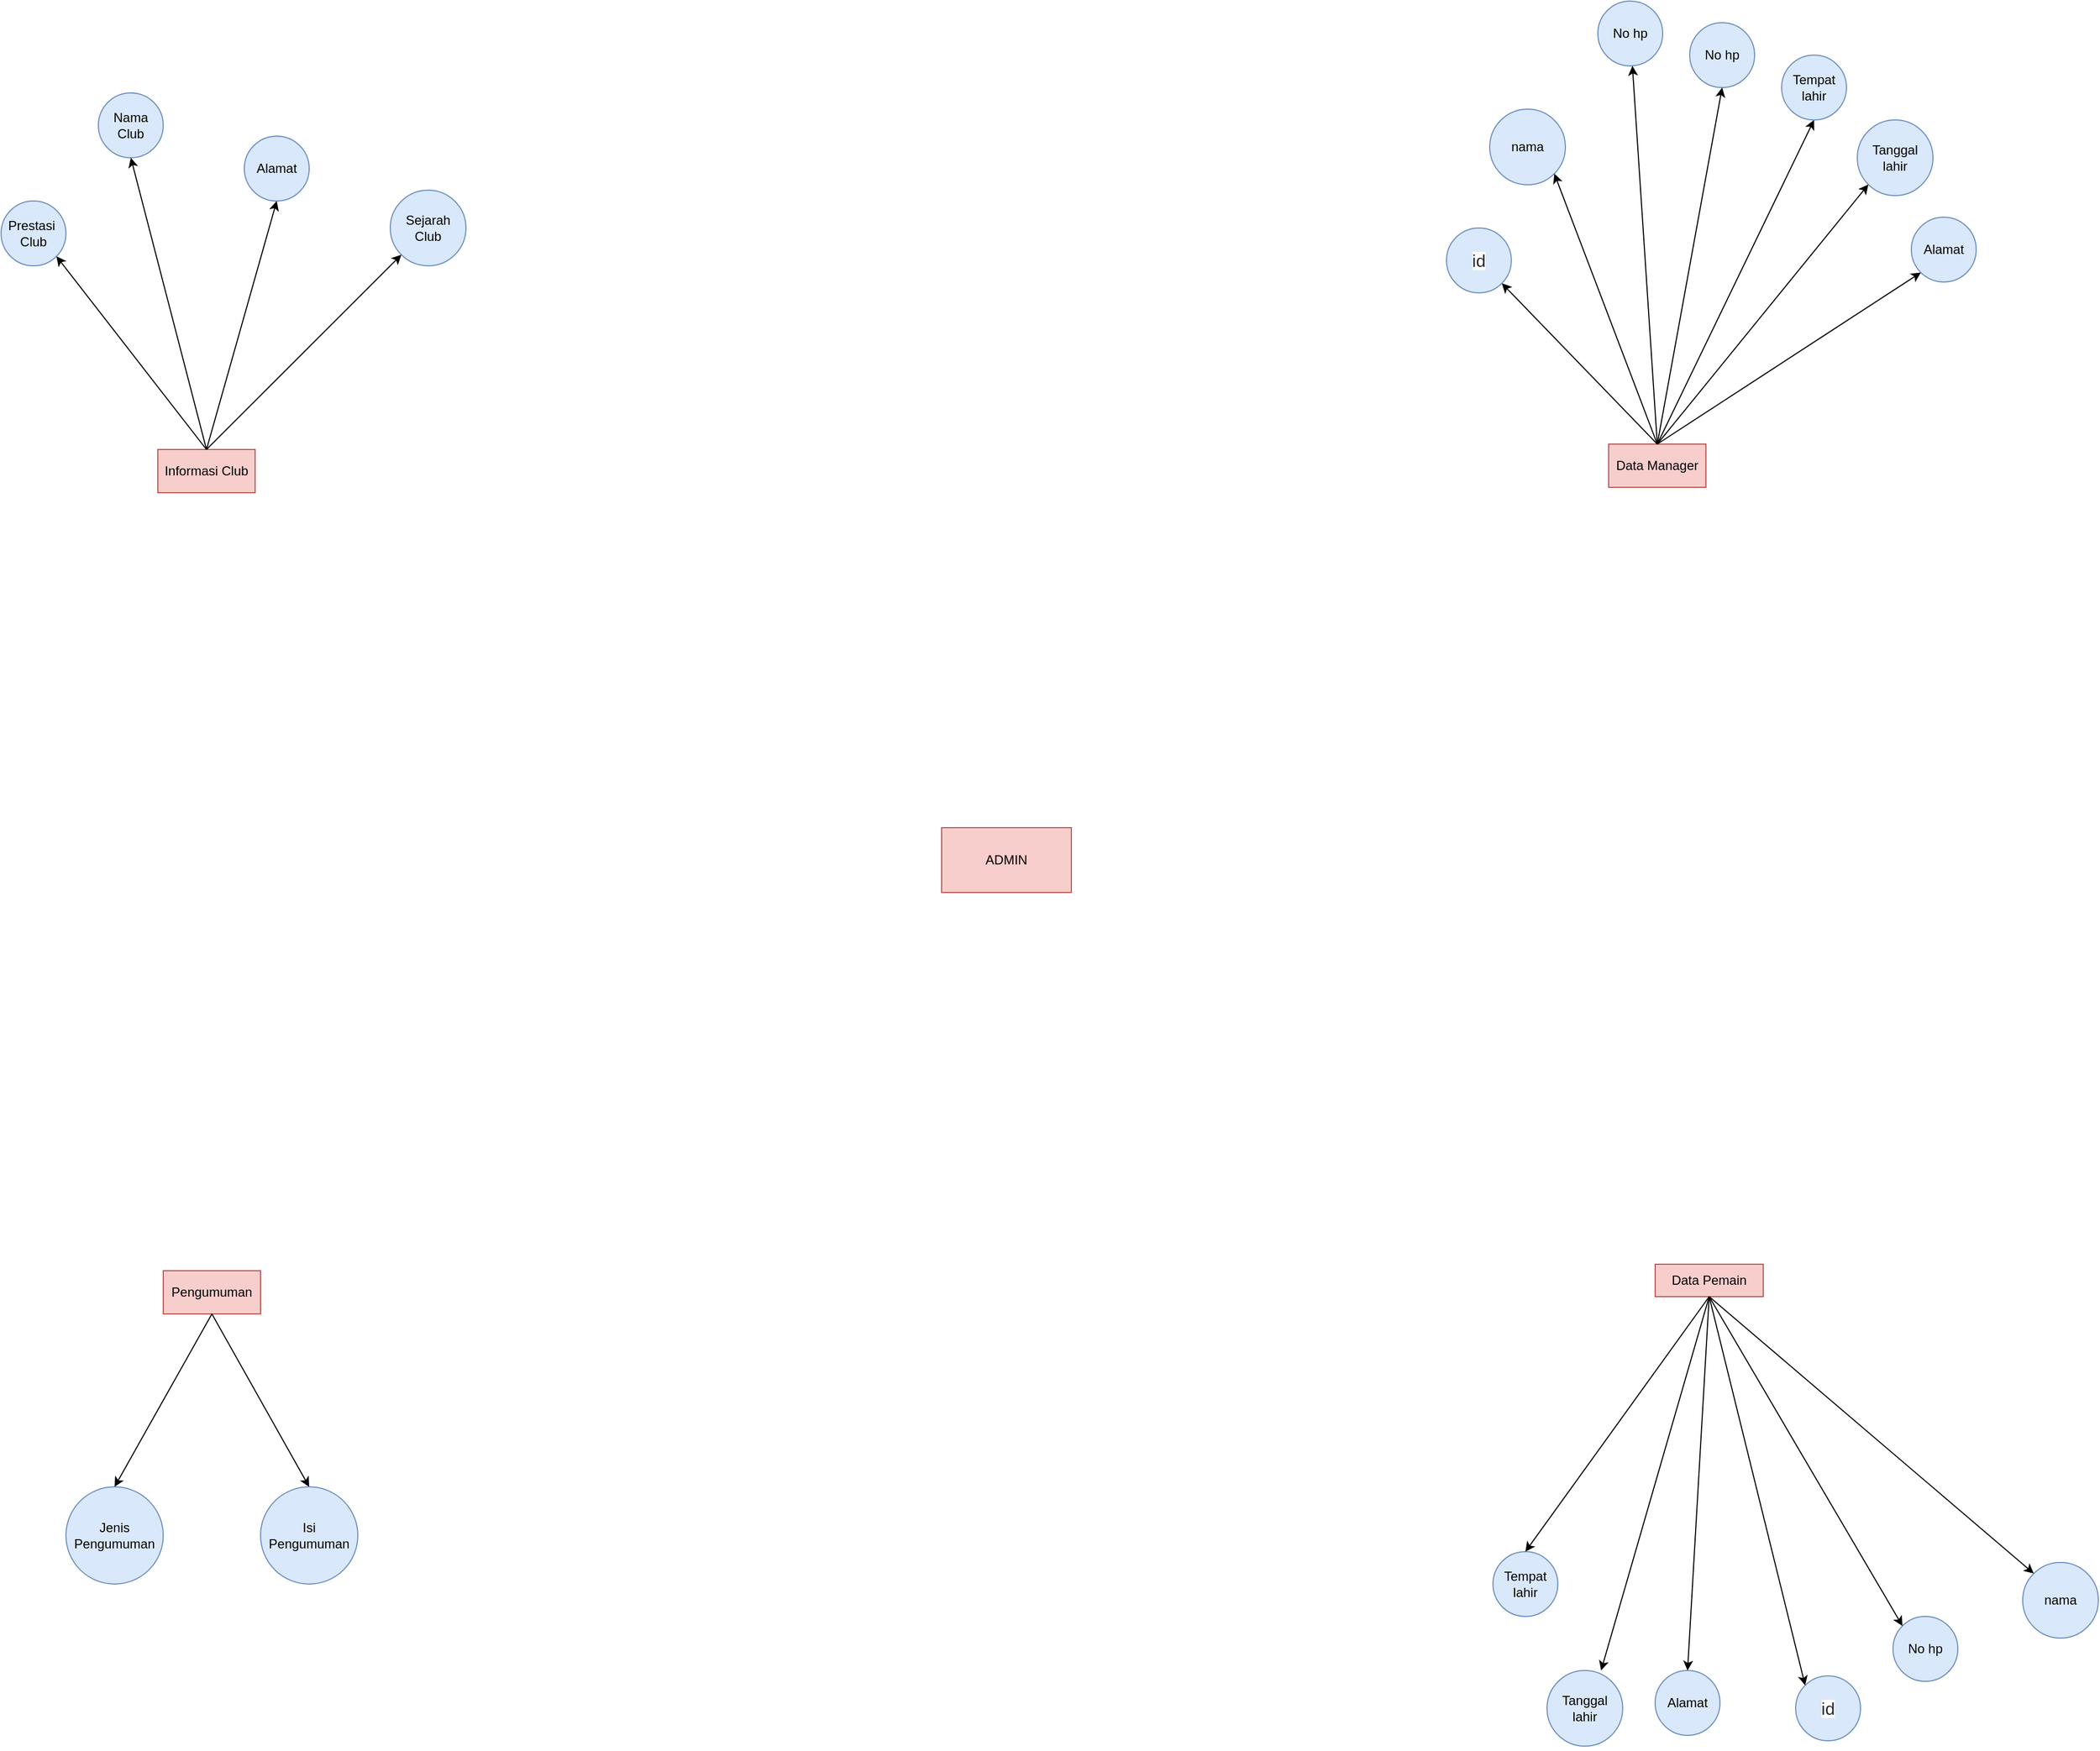 <mxfile version="17.2.0" type="github">
  <diagram id="qy5e-nrGj7jvqCf47gwL" name="Page-1">
    <mxGraphModel dx="3128" dy="1840" grid="1" gridSize="10" guides="1" tooltips="1" connect="1" arrows="1" fold="1" page="1" pageScale="1" pageWidth="827" pageHeight="1169" math="0" shadow="0">
      <root>
        <mxCell id="0" />
        <mxCell id="1" parent="0" />
        <mxCell id="XMYcgH01xHJw8_8YJU2a-71" value="" style="group" parent="1" vertex="1" connectable="0">
          <mxGeometry x="380" y="1440" width="270" height="290" as="geometry" />
        </mxCell>
        <mxCell id="XMYcgH01xHJw8_8YJU2a-4" value="Pengumuman" style="rounded=0;whiteSpace=wrap;html=1;fillColor=#f8cecc;strokeColor=#b85450;" parent="XMYcgH01xHJw8_8YJU2a-71" vertex="1">
          <mxGeometry x="90" width="90" height="40" as="geometry" />
        </mxCell>
        <mxCell id="XMYcgH01xHJw8_8YJU2a-64" value="Jenis Pengumuman" style="ellipse;whiteSpace=wrap;html=1;aspect=fixed;fillColor=#dae8fc;strokeColor=#6c8ebf;" parent="XMYcgH01xHJw8_8YJU2a-71" vertex="1">
          <mxGeometry y="200" width="90" height="90" as="geometry" />
        </mxCell>
        <mxCell id="XMYcgH01xHJw8_8YJU2a-65" value="Isi Pengumuman" style="ellipse;whiteSpace=wrap;html=1;aspect=fixed;fillColor=#dae8fc;strokeColor=#6c8ebf;" parent="XMYcgH01xHJw8_8YJU2a-71" vertex="1">
          <mxGeometry x="180" y="200" width="90" height="90" as="geometry" />
        </mxCell>
        <mxCell id="XMYcgH01xHJw8_8YJU2a-66" value="" style="endArrow=classic;html=1;rounded=0;entryX=0.5;entryY=0;entryDx=0;entryDy=0;exitX=0.5;exitY=1;exitDx=0;exitDy=0;" parent="XMYcgH01xHJw8_8YJU2a-71" source="XMYcgH01xHJw8_8YJU2a-4" target="XMYcgH01xHJw8_8YJU2a-64" edge="1">
          <mxGeometry width="50" height="50" relative="1" as="geometry">
            <mxPoint x="-100" y="-10" as="sourcePoint" />
            <mxPoint x="-248.787" y="-148.787" as="targetPoint" />
          </mxGeometry>
        </mxCell>
        <mxCell id="XMYcgH01xHJw8_8YJU2a-67" value="" style="endArrow=classic;html=1;rounded=0;entryX=0.5;entryY=0;entryDx=0;entryDy=0;exitX=0.5;exitY=1;exitDx=0;exitDy=0;" parent="XMYcgH01xHJw8_8YJU2a-71" source="XMYcgH01xHJw8_8YJU2a-4" target="XMYcgH01xHJw8_8YJU2a-65" edge="1">
          <mxGeometry width="50" height="50" relative="1" as="geometry">
            <mxPoint x="-90" as="sourcePoint" />
            <mxPoint x="-238.787" y="-138.787" as="targetPoint" />
          </mxGeometry>
        </mxCell>
        <mxCell id="XMYcgH01xHJw8_8YJU2a-72" value="" style="group" parent="1" vertex="1" connectable="0">
          <mxGeometry x="1700" y="1099" width="477" height="365" as="geometry" />
        </mxCell>
        <mxCell id="XMYcgH01xHJw8_8YJU2a-6" value="Data Pemain" style="rounded=0;whiteSpace=wrap;html=1;fillColor=#f8cecc;strokeColor=#b85450;" parent="XMYcgH01xHJw8_8YJU2a-72" vertex="1">
          <mxGeometry x="150" y="335" width="100" height="30" as="geometry" />
        </mxCell>
        <mxCell id="E6YnxDoNRxilf_INRTCB-10" style="edgeStyle=orthogonalEdgeStyle;rounded=0;orthogonalLoop=1;jettySize=auto;html=1;exitX=0.5;exitY=1;exitDx=0;exitDy=0;" parent="1" edge="1">
          <mxGeometry relative="1" as="geometry">
            <mxPoint x="1090" y="870" as="sourcePoint" />
            <mxPoint x="1090" y="870" as="targetPoint" />
          </mxGeometry>
        </mxCell>
        <mxCell id="XMYcgH01xHJw8_8YJU2a-35" value="Alamat" style="ellipse;whiteSpace=wrap;html=1;aspect=fixed;fillColor=#dae8fc;strokeColor=#6c8ebf;" parent="1" vertex="1">
          <mxGeometry x="1850" y="1810" width="60" height="60" as="geometry" />
        </mxCell>
        <mxCell id="XMYcgH01xHJw8_8YJU2a-44" value="" style="endArrow=classic;html=1;rounded=0;exitX=0.5;exitY=1;exitDx=0;exitDy=0;" parent="1" source="XMYcgH01xHJw8_8YJU2a-6" edge="1">
          <mxGeometry width="50" height="50" relative="1" as="geometry">
            <mxPoint x="2090.13" y="880.25" as="sourcePoint" />
            <mxPoint x="1880" y="1810" as="targetPoint" />
          </mxGeometry>
        </mxCell>
        <mxCell id="XMYcgH01xHJw8_8YJU2a-34" value="Tanggal lahir" style="ellipse;whiteSpace=wrap;html=1;aspect=fixed;fillColor=#dae8fc;strokeColor=#6c8ebf;" parent="1" vertex="1">
          <mxGeometry x="1750" y="1810" width="70" height="70" as="geometry" />
        </mxCell>
        <mxCell id="XMYcgH01xHJw8_8YJU2a-42" value="" style="endArrow=classic;html=1;rounded=0;exitX=0.5;exitY=1;exitDx=0;exitDy=0;" parent="1" source="XMYcgH01xHJw8_8YJU2a-6" edge="1">
          <mxGeometry width="50" height="50" relative="1" as="geometry">
            <mxPoint x="1920" y="810" as="sourcePoint" />
            <mxPoint x="1800" y="1810" as="targetPoint" />
          </mxGeometry>
        </mxCell>
        <mxCell id="XMYcgH01xHJw8_8YJU2a-33" value="Tempat lahir" style="ellipse;whiteSpace=wrap;html=1;aspect=fixed;fillColor=#dae8fc;strokeColor=#6c8ebf;" parent="1" vertex="1">
          <mxGeometry x="1700" y="1700" width="60" height="60" as="geometry" />
        </mxCell>
        <mxCell id="XMYcgH01xHJw8_8YJU2a-32" value="No hp" style="ellipse;whiteSpace=wrap;html=1;aspect=fixed;fillColor=#dae8fc;strokeColor=#6c8ebf;" parent="1" vertex="1">
          <mxGeometry x="2070" y="1760" width="60" height="60" as="geometry" />
        </mxCell>
        <mxCell id="XMYcgH01xHJw8_8YJU2a-40" value="" style="endArrow=classic;html=1;rounded=0;entryX=0;entryY=0;entryDx=0;entryDy=0;exitX=0.5;exitY=1;exitDx=0;exitDy=0;" parent="1" source="XMYcgH01xHJw8_8YJU2a-6" target="XMYcgH01xHJw8_8YJU2a-32" edge="1">
          <mxGeometry width="50" height="50" relative="1" as="geometry">
            <mxPoint x="1867" y="795" as="sourcePoint" />
            <mxPoint x="1826.879" y="519.999" as="targetPoint" />
          </mxGeometry>
        </mxCell>
        <mxCell id="XMYcgH01xHJw8_8YJU2a-31" value="nama" style="ellipse;whiteSpace=wrap;html=1;aspect=fixed;fillColor=#dae8fc;strokeColor=#6c8ebf;" parent="1" vertex="1">
          <mxGeometry x="2190" y="1710" width="70" height="70" as="geometry" />
        </mxCell>
        <mxCell id="XMYcgH01xHJw8_8YJU2a-38" value="" style="endArrow=classic;html=1;rounded=0;entryX=0;entryY=0;entryDx=0;entryDy=0;exitX=0.5;exitY=1;exitDx=0;exitDy=0;" parent="1" source="XMYcgH01xHJw8_8YJU2a-6" target="XMYcgH01xHJw8_8YJU2a-31" edge="1">
          <mxGeometry width="50" height="50" relative="1" as="geometry">
            <mxPoint x="1867" y="795" as="sourcePoint" />
            <mxPoint x="2017" y="545" as="targetPoint" />
          </mxGeometry>
        </mxCell>
        <mxCell id="XMYcgH01xHJw8_8YJU2a-25" value="&#xa;&#xa;&lt;span style=&quot;color: rgb(36, 41, 47); font-size: 16px; font-style: normal; font-weight: 400; letter-spacing: normal; text-align: left; text-indent: 0px; text-transform: none; word-spacing: 0px; background-color: rgb(255, 255, 255); display: inline; float: none;&quot;&gt;id&lt;/span&gt;&#xa;&#xa;" style="ellipse;whiteSpace=wrap;html=1;aspect=fixed;fillColor=#dae8fc;strokeColor=#6c8ebf;" parent="1" vertex="1">
          <mxGeometry x="1980" y="1815" width="60" height="60" as="geometry" />
        </mxCell>
        <mxCell id="XMYcgH01xHJw8_8YJU2a-39" value="" style="endArrow=classic;html=1;rounded=0;entryX=0;entryY=0;entryDx=0;entryDy=0;exitX=0.5;exitY=1;exitDx=0;exitDy=0;" parent="1" source="XMYcgH01xHJw8_8YJU2a-6" target="XMYcgH01xHJw8_8YJU2a-25" edge="1">
          <mxGeometry width="50" height="50" relative="1" as="geometry">
            <mxPoint x="1920" y="810" as="sourcePoint" />
            <mxPoint x="2017" y="545" as="targetPoint" />
          </mxGeometry>
        </mxCell>
        <mxCell id="XMYcgH01xHJw8_8YJU2a-41" value="" style="endArrow=classic;html=1;rounded=0;exitX=0.5;exitY=1;exitDx=0;exitDy=0;" parent="1" source="XMYcgH01xHJw8_8YJU2a-6" edge="1">
          <mxGeometry width="50" height="50" relative="1" as="geometry">
            <mxPoint x="1700" y="1460" as="sourcePoint" />
            <mxPoint x="1730" y="1700" as="targetPoint" />
          </mxGeometry>
        </mxCell>
        <mxCell id="AfXBwzmE9mWYdlks_GKJ-25" value="" style="group" vertex="1" connectable="0" parent="1">
          <mxGeometry x="320" y="350" width="430" height="370" as="geometry" />
        </mxCell>
        <mxCell id="XMYcgH01xHJw8_8YJU2a-74" value="" style="group" parent="AfXBwzmE9mWYdlks_GKJ-25" vertex="1" connectable="0">
          <mxGeometry x="40" y="120" width="290" height="250" as="geometry" />
        </mxCell>
        <mxCell id="XMYcgH01xHJw8_8YJU2a-7" value="Informasi Club" style="rounded=0;whiteSpace=wrap;html=1;fillColor=#f8cecc;strokeColor=#b85450;" parent="XMYcgH01xHJw8_8YJU2a-74" vertex="1">
          <mxGeometry x="105" y="210" width="90" height="40" as="geometry" />
        </mxCell>
        <mxCell id="XMYcgH01xHJw8_8YJU2a-15" value="Sejarah Club" style="ellipse;whiteSpace=wrap;html=1;aspect=fixed;fillColor=#dae8fc;strokeColor=#6c8ebf;" parent="AfXBwzmE9mWYdlks_GKJ-25" vertex="1">
          <mxGeometry x="360" y="90" width="70" height="70" as="geometry" />
        </mxCell>
        <mxCell id="XMYcgH01xHJw8_8YJU2a-22" value="" style="endArrow=classic;html=1;rounded=0;entryX=0;entryY=1;entryDx=0;entryDy=0;exitX=0.5;exitY=0;exitDx=0;exitDy=0;" parent="AfXBwzmE9mWYdlks_GKJ-25" source="XMYcgH01xHJw8_8YJU2a-7" target="XMYcgH01xHJw8_8YJU2a-15" edge="1">
          <mxGeometry width="50" height="50" relative="1" as="geometry">
            <mxPoint x="200" y="390" as="sourcePoint" />
            <mxPoint x="131.213" y="331.213" as="targetPoint" />
          </mxGeometry>
        </mxCell>
        <mxCell id="XMYcgH01xHJw8_8YJU2a-14" value="Alamat" style="ellipse;whiteSpace=wrap;html=1;aspect=fixed;fillColor=#dae8fc;strokeColor=#6c8ebf;" parent="AfXBwzmE9mWYdlks_GKJ-25" vertex="1">
          <mxGeometry x="225" y="40" width="60" height="60" as="geometry" />
        </mxCell>
        <mxCell id="XMYcgH01xHJw8_8YJU2a-21" value="" style="endArrow=classic;html=1;rounded=0;entryX=0.5;entryY=1;entryDx=0;entryDy=0;exitX=0.5;exitY=0;exitDx=0;exitDy=0;" parent="AfXBwzmE9mWYdlks_GKJ-25" source="XMYcgH01xHJw8_8YJU2a-7" target="XMYcgH01xHJw8_8YJU2a-14" edge="1">
          <mxGeometry width="50" height="50" relative="1" as="geometry">
            <mxPoint x="200" y="390" as="sourcePoint" />
            <mxPoint x="121.213" y="321.213" as="targetPoint" />
          </mxGeometry>
        </mxCell>
        <mxCell id="XMYcgH01xHJw8_8YJU2a-12" value="Nama Club" style="ellipse;whiteSpace=wrap;html=1;aspect=fixed;fillColor=#dae8fc;strokeColor=#6c8ebf;" parent="AfXBwzmE9mWYdlks_GKJ-25" vertex="1">
          <mxGeometry x="90" width="60" height="60" as="geometry" />
        </mxCell>
        <mxCell id="XMYcgH01xHJw8_8YJU2a-18" value="" style="endArrow=classic;html=1;rounded=0;exitX=0.5;exitY=0;exitDx=0;exitDy=0;entryX=0.5;entryY=1;entryDx=0;entryDy=0;" parent="AfXBwzmE9mWYdlks_GKJ-25" source="XMYcgH01xHJw8_8YJU2a-7" target="XMYcgH01xHJw8_8YJU2a-12" edge="1">
          <mxGeometry width="50" height="50" relative="1" as="geometry">
            <mxPoint x="180" y="320" as="sourcePoint" />
            <mxPoint x="140" y="80" as="targetPoint" />
          </mxGeometry>
        </mxCell>
        <mxCell id="AfXBwzmE9mWYdlks_GKJ-1" value="Prestasi&amp;nbsp;&lt;br&gt;Club" style="ellipse;whiteSpace=wrap;html=1;aspect=fixed;fillColor=#dae8fc;strokeColor=#6c8ebf;" vertex="1" parent="AfXBwzmE9mWYdlks_GKJ-25">
          <mxGeometry y="100" width="60" height="60" as="geometry" />
        </mxCell>
        <mxCell id="AfXBwzmE9mWYdlks_GKJ-2" value="" style="endArrow=classic;html=1;rounded=0;entryX=1;entryY=1;entryDx=0;entryDy=0;" edge="1" parent="AfXBwzmE9mWYdlks_GKJ-25" target="AfXBwzmE9mWYdlks_GKJ-1">
          <mxGeometry width="50" height="50" relative="1" as="geometry">
            <mxPoint x="190" y="330" as="sourcePoint" />
            <mxPoint x="101.213" y="111.213" as="targetPoint" />
          </mxGeometry>
        </mxCell>
        <mxCell id="AfXBwzmE9mWYdlks_GKJ-33" value="ADMIN" style="rounded=0;whiteSpace=wrap;html=1;fillColor=#f8cecc;strokeColor=#b85450;" vertex="1" parent="1">
          <mxGeometry x="1190" y="1030" width="120" height="60" as="geometry" />
        </mxCell>
        <mxCell id="AfXBwzmE9mWYdlks_GKJ-35" value="" style="group" vertex="1" connectable="0" parent="1">
          <mxGeometry x="1670" y="570" width="477" height="365" as="geometry" />
        </mxCell>
        <mxCell id="AfXBwzmE9mWYdlks_GKJ-37" value="" style="group" vertex="1" connectable="0" parent="AfXBwzmE9mWYdlks_GKJ-35">
          <mxGeometry x="-13" y="-305" width="490" height="450" as="geometry" />
        </mxCell>
        <mxCell id="AfXBwzmE9mWYdlks_GKJ-38" value="" style="group" vertex="1" connectable="0" parent="AfXBwzmE9mWYdlks_GKJ-37">
          <mxGeometry y="120" width="360" height="330" as="geometry" />
        </mxCell>
        <mxCell id="AfXBwzmE9mWYdlks_GKJ-39" value="Data Manager" style="rounded=0;whiteSpace=wrap;html=1;fillColor=#f8cecc;strokeColor=#b85450;" vertex="1" parent="AfXBwzmE9mWYdlks_GKJ-38">
          <mxGeometry x="150" y="290" width="90" height="40" as="geometry" />
        </mxCell>
        <mxCell id="AfXBwzmE9mWYdlks_GKJ-40" value="nama" style="ellipse;whiteSpace=wrap;html=1;aspect=fixed;fillColor=#dae8fc;strokeColor=#6c8ebf;" vertex="1" parent="AfXBwzmE9mWYdlks_GKJ-38">
          <mxGeometry x="40" y="-20" width="70" height="70" as="geometry" />
        </mxCell>
        <mxCell id="AfXBwzmE9mWYdlks_GKJ-41" value="&#xa;&#xa;&lt;span style=&quot;color: rgb(36, 41, 47); font-size: 16px; font-style: normal; font-weight: 400; letter-spacing: normal; text-align: left; text-indent: 0px; text-transform: none; word-spacing: 0px; background-color: rgb(255, 255, 255); display: inline; float: none;&quot;&gt;id&lt;/span&gt;&#xa;&#xa;" style="ellipse;whiteSpace=wrap;html=1;aspect=fixed;fillColor=#dae8fc;strokeColor=#6c8ebf;" vertex="1" parent="AfXBwzmE9mWYdlks_GKJ-38">
          <mxGeometry y="90" width="60" height="60" as="geometry" />
        </mxCell>
        <mxCell id="AfXBwzmE9mWYdlks_GKJ-42" value="" style="endArrow=classic;html=1;rounded=0;entryX=1;entryY=1;entryDx=0;entryDy=0;exitX=0.5;exitY=0;exitDx=0;exitDy=0;" edge="1" parent="AfXBwzmE9mWYdlks_GKJ-38" source="AfXBwzmE9mWYdlks_GKJ-39" target="AfXBwzmE9mWYdlks_GKJ-41">
          <mxGeometry width="50" height="50" relative="1" as="geometry">
            <mxPoint x="130" y="425.25" as="sourcePoint" />
            <mxPoint x="49.749" y="209.999" as="targetPoint" />
          </mxGeometry>
        </mxCell>
        <mxCell id="AfXBwzmE9mWYdlks_GKJ-43" value="" style="endArrow=classic;html=1;rounded=0;entryX=1;entryY=1;entryDx=0;entryDy=0;exitX=0.5;exitY=0;exitDx=0;exitDy=0;" edge="1" parent="AfXBwzmE9mWYdlks_GKJ-38" source="AfXBwzmE9mWYdlks_GKJ-39" target="AfXBwzmE9mWYdlks_GKJ-40">
          <mxGeometry width="50" height="50" relative="1" as="geometry">
            <mxPoint x="190" y="290" as="sourcePoint" />
            <mxPoint x="69.749" y="229.999" as="targetPoint" />
          </mxGeometry>
        </mxCell>
        <mxCell id="AfXBwzmE9mWYdlks_GKJ-44" value="" style="endArrow=classic;html=1;rounded=0;entryX=0.5;entryY=1;entryDx=0;entryDy=0;exitX=0.5;exitY=0;exitDx=0;exitDy=0;" edge="1" parent="AfXBwzmE9mWYdlks_GKJ-38" target="AfXBwzmE9mWYdlks_GKJ-49">
          <mxGeometry width="50" height="50" relative="1" as="geometry">
            <mxPoint x="195.0" y="290" as="sourcePoint" />
            <mxPoint x="160.0" y="60" as="targetPoint" />
          </mxGeometry>
        </mxCell>
        <mxCell id="AfXBwzmE9mWYdlks_GKJ-45" value="Alamat" style="ellipse;whiteSpace=wrap;html=1;aspect=fixed;fillColor=#dae8fc;strokeColor=#6c8ebf;" vertex="1" parent="AfXBwzmE9mWYdlks_GKJ-37">
          <mxGeometry x="430" y="200" width="60" height="60" as="geometry" />
        </mxCell>
        <mxCell id="AfXBwzmE9mWYdlks_GKJ-46" value="" style="endArrow=classic;html=1;rounded=0;entryX=0;entryY=1;entryDx=0;entryDy=0;exitX=0.5;exitY=0;exitDx=0;exitDy=0;" edge="1" parent="AfXBwzmE9mWYdlks_GKJ-37" source="AfXBwzmE9mWYdlks_GKJ-39" target="AfXBwzmE9mWYdlks_GKJ-45">
          <mxGeometry width="50" height="50" relative="1" as="geometry">
            <mxPoint x="275.0" y="430" as="sourcePoint" />
            <mxPoint x="240.0" y="200" as="targetPoint" />
          </mxGeometry>
        </mxCell>
        <mxCell id="AfXBwzmE9mWYdlks_GKJ-47" value="Tanggal lahir" style="ellipse;whiteSpace=wrap;html=1;aspect=fixed;fillColor=#dae8fc;strokeColor=#6c8ebf;" vertex="1" parent="AfXBwzmE9mWYdlks_GKJ-37">
          <mxGeometry x="380" y="110" width="70" height="70" as="geometry" />
        </mxCell>
        <mxCell id="AfXBwzmE9mWYdlks_GKJ-48" value="" style="endArrow=classic;html=1;rounded=0;entryX=0;entryY=1;entryDx=0;entryDy=0;exitX=0.5;exitY=0;exitDx=0;exitDy=0;" edge="1" parent="AfXBwzmE9mWYdlks_GKJ-37" source="AfXBwzmE9mWYdlks_GKJ-39" target="AfXBwzmE9mWYdlks_GKJ-47">
          <mxGeometry width="50" height="50" relative="1" as="geometry">
            <mxPoint x="265.0" y="420" as="sourcePoint" />
            <mxPoint x="230.0" y="190" as="targetPoint" />
          </mxGeometry>
        </mxCell>
        <mxCell id="AfXBwzmE9mWYdlks_GKJ-49" value="Tempat lahir" style="ellipse;whiteSpace=wrap;html=1;aspect=fixed;fillColor=#dae8fc;strokeColor=#6c8ebf;" vertex="1" parent="AfXBwzmE9mWYdlks_GKJ-37">
          <mxGeometry x="310" y="50" width="60" height="60" as="geometry" />
        </mxCell>
        <mxCell id="AfXBwzmE9mWYdlks_GKJ-50" value="No hp" style="ellipse;whiteSpace=wrap;html=1;aspect=fixed;fillColor=#dae8fc;strokeColor=#6c8ebf;" vertex="1" parent="AfXBwzmE9mWYdlks_GKJ-37">
          <mxGeometry x="225" y="20" width="60" height="60" as="geometry" />
        </mxCell>
        <mxCell id="AfXBwzmE9mWYdlks_GKJ-51" value="" style="endArrow=classic;html=1;rounded=0;entryX=0.5;entryY=1;entryDx=0;entryDy=0;exitX=0.5;exitY=0;exitDx=0;exitDy=0;" edge="1" parent="AfXBwzmE9mWYdlks_GKJ-37" source="AfXBwzmE9mWYdlks_GKJ-39" target="AfXBwzmE9mWYdlks_GKJ-50">
          <mxGeometry width="50" height="50" relative="1" as="geometry">
            <mxPoint x="365.25" y="325" as="sourcePoint" />
            <mxPoint x="219.999" y="244.999" as="targetPoint" />
          </mxGeometry>
        </mxCell>
        <mxCell id="AfXBwzmE9mWYdlks_GKJ-52" value="No hp" style="ellipse;whiteSpace=wrap;html=1;aspect=fixed;fillColor=#dae8fc;strokeColor=#6c8ebf;" vertex="1" parent="AfXBwzmE9mWYdlks_GKJ-37">
          <mxGeometry x="140" width="60" height="60" as="geometry" />
        </mxCell>
        <mxCell id="AfXBwzmE9mWYdlks_GKJ-53" value="" style="endArrow=classic;html=1;rounded=0;exitX=0.5;exitY=0;exitDx=0;exitDy=0;" edge="1" parent="AfXBwzmE9mWYdlks_GKJ-37" source="AfXBwzmE9mWYdlks_GKJ-39" target="AfXBwzmE9mWYdlks_GKJ-52">
          <mxGeometry width="50" height="50" relative="1" as="geometry">
            <mxPoint x="260" y="410" as="sourcePoint" />
            <mxPoint x="265" y="90" as="targetPoint" />
          </mxGeometry>
        </mxCell>
      </root>
    </mxGraphModel>
  </diagram>
</mxfile>
